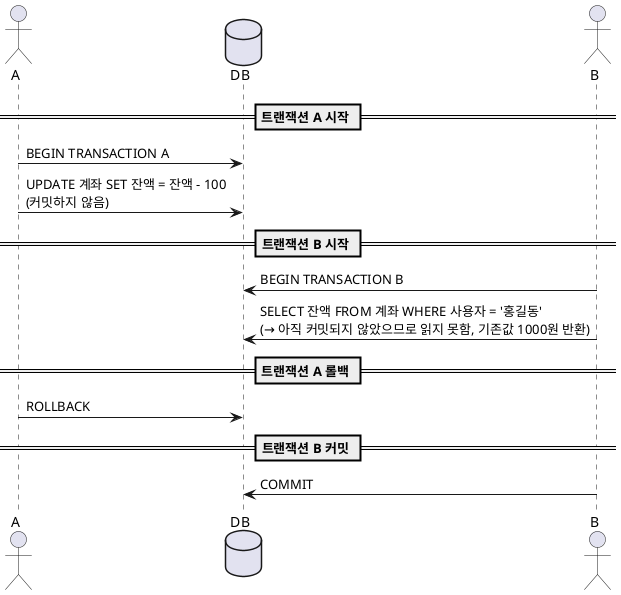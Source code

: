 @startuml
actor A as a
database DB as db
actor B as b

== 트랜잭션 A 시작 ==
a -> db : BEGIN TRANSACTION A
a -> db : UPDATE 계좌 SET 잔액 = 잔액 - 100\n(커밋하지 않음)

== 트랜잭션 B 시작 ==
b -> db : BEGIN TRANSACTION B
b -> db : SELECT 잔액 FROM 계좌 WHERE 사용자 = '홍길동'\n(→ 아직 커밋되지 않았으므로 읽지 못함, 기존값 1000원 반환)

== 트랜잭션 A 롤백 ==
a -> db : ROLLBACK

== 트랜잭션 B 커밋 ==
b -> db : COMMIT
@enduml